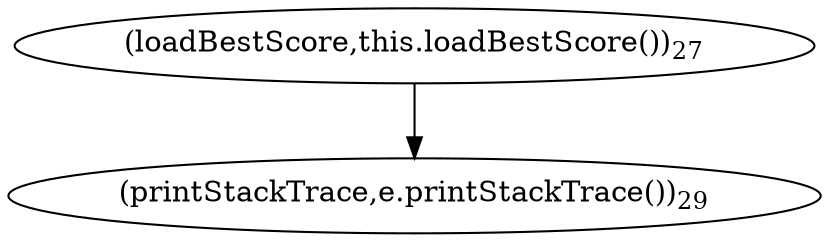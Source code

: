 digraph "&lt;init&gt;" {  
"49" [label = <(loadBestScore,this.loadBestScore())<SUB>27</SUB>> ]
"52" [label = <(printStackTrace,e.printStackTrace())<SUB>29</SUB>> ]
  "49" -> "52" 
}
